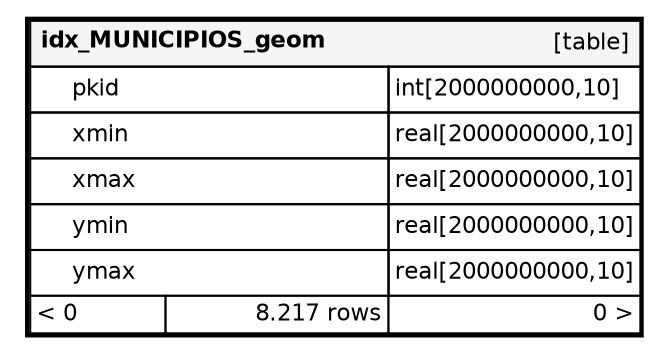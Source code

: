 digraph "idx_MUNICIPIOS_geom" {
  graph [
    rankdir="RL"
    bgcolor="#ffffff"
    nodesep="0.18"
    ranksep="0.46"
    fontname="Helvetica"
    fontsize="11"
    ration="compress"
  ];
  node [
    fontname="Helvetica"
    fontsize="11"
    shape="plaintext"
  ];
  edge [
    arrowsize="0.8"
  ];
  "idx_MUNICIPIOS_geom" [
   label=<
    <TABLE BORDER="2" CELLBORDER="1" CELLSPACING="0" BGCOLOR="#ffffff">
      <TR><TD COLSPAN="4"  BGCOLOR="#f5f5f5"><TABLE BORDER="0" CELLSPACING="0"><TR><TD ALIGN="LEFT"><B>idx_MUNICIPIOS_geom</B></TD><TD ALIGN="RIGHT">[table]</TD></TR></TABLE></TD></TR>
      <TR><TD PORT="pkid" COLSPAN="2" ALIGN="LEFT"><TABLE BORDER="0" CELLSPACING="0" ALIGN="LEFT"><TR ALIGN="LEFT"><TD ALIGN="LEFT" FIXEDSIZE="TRUE" WIDTH="15" HEIGHT="16"></TD><TD ALIGN="LEFT" FIXEDSIZE="TRUE" WIDTH="151" HEIGHT="16">pkid</TD></TR></TABLE></TD><TD PORT="pkid.type" ALIGN="LEFT">int[2000000000,10]</TD></TR>
      <TR><TD PORT="xmin" COLSPAN="2" ALIGN="LEFT"><TABLE BORDER="0" CELLSPACING="0" ALIGN="LEFT"><TR ALIGN="LEFT"><TD ALIGN="LEFT" FIXEDSIZE="TRUE" WIDTH="15" HEIGHT="16"></TD><TD ALIGN="LEFT" FIXEDSIZE="TRUE" WIDTH="151" HEIGHT="16">xmin</TD></TR></TABLE></TD><TD PORT="xmin.type" ALIGN="LEFT">real[2000000000,10]</TD></TR>
      <TR><TD PORT="xmax" COLSPAN="2" ALIGN="LEFT"><TABLE BORDER="0" CELLSPACING="0" ALIGN="LEFT"><TR ALIGN="LEFT"><TD ALIGN="LEFT" FIXEDSIZE="TRUE" WIDTH="15" HEIGHT="16"></TD><TD ALIGN="LEFT" FIXEDSIZE="TRUE" WIDTH="151" HEIGHT="16">xmax</TD></TR></TABLE></TD><TD PORT="xmax.type" ALIGN="LEFT">real[2000000000,10]</TD></TR>
      <TR><TD PORT="ymin" COLSPAN="2" ALIGN="LEFT"><TABLE BORDER="0" CELLSPACING="0" ALIGN="LEFT"><TR ALIGN="LEFT"><TD ALIGN="LEFT" FIXEDSIZE="TRUE" WIDTH="15" HEIGHT="16"></TD><TD ALIGN="LEFT" FIXEDSIZE="TRUE" WIDTH="151" HEIGHT="16">ymin</TD></TR></TABLE></TD><TD PORT="ymin.type" ALIGN="LEFT">real[2000000000,10]</TD></TR>
      <TR><TD PORT="ymax" COLSPAN="2" ALIGN="LEFT"><TABLE BORDER="0" CELLSPACING="0" ALIGN="LEFT"><TR ALIGN="LEFT"><TD ALIGN="LEFT" FIXEDSIZE="TRUE" WIDTH="15" HEIGHT="16"></TD><TD ALIGN="LEFT" FIXEDSIZE="TRUE" WIDTH="151" HEIGHT="16">ymax</TD></TR></TABLE></TD><TD PORT="ymax.type" ALIGN="LEFT">real[2000000000,10]</TD></TR>
      <TR><TD ALIGN="LEFT" BGCOLOR="#ffffff">&lt; 0</TD><TD ALIGN="RIGHT" BGCOLOR="#ffffff">8.217 rows</TD><TD ALIGN="RIGHT" BGCOLOR="#ffffff">0 &gt;</TD></TR>
    </TABLE>>
    URL="tables/idx_MUNICIPIOS_geom.html"
    target="_top"
    tooltip="idx_MUNICIPIOS_geom"
  ];
}
